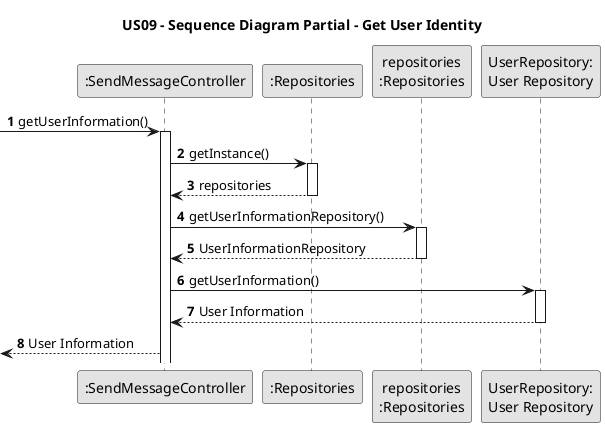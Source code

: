@startuml
'https://plantuml.com/sequence-diagram

skinparam monochrome true
skinparam packageStyle rectangle
skinparam shadowing false

title US09 - Sequence Diagram Partial - Get User Identity

autonumber

'hide footbox
participant ":SendMessageController" as CTRL
participant ":Repositories" as Repository
participant "repositories\n:Repositories" as Repository2
participant "UserRepository:\nUser Repository" as UserRepository


autonumber

-> CTRL : getUserInformation()

            activate CTRL

            CTRL -> Repository : getInstance()
                activate Repository

            Repository --> CTRL : repositories
                deactivate Repository

            CTRL -> Repository2 : getUserInformationRepository()
                activate Repository2

            Repository2 --> CTRL : UserInformationRepository
                deactivate Repository2

            CTRL -> UserRepository : getUserInformation()

                activate UserRepository

            UserRepository --> CTRL : User Information

                deactivate UserRepository

         <-- CTRL : User Information
@enduml